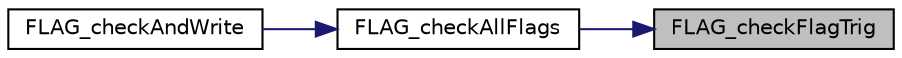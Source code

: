 digraph "FLAG_checkFlagTrig"
{
 // LATEX_PDF_SIZE
  edge [fontname="Helvetica",fontsize="10",labelfontname="Helvetica",labelfontsize="10"];
  node [fontname="Helvetica",fontsize="10",shape=record];
  rankdir="RL";
  Node1 [label="FLAG_checkFlagTrig",height=0.2,width=0.4,color="black", fillcolor="grey75", style="filled", fontcolor="black",tooltip=" "];
  Node1 -> Node2 [dir="back",color="midnightblue",fontsize="10",style="solid",fontname="Helvetica"];
  Node2 [label="FLAG_checkAllFlags",height=0.2,width=0.4,color="black", fillcolor="white", style="filled",URL="$flag_8h.html#ad8dd4c09516a95fabbf683abf17e4df3",tooltip=" "];
  Node2 -> Node3 [dir="back",color="midnightblue",fontsize="10",style="solid",fontname="Helvetica"];
  Node3 [label="FLAG_checkAndWrite",height=0.2,width=0.4,color="black", fillcolor="white", style="filled",URL="$flag_8h.html#ab3ff960238742c47ed6d322b0a18b8f2",tooltip=" "];
}
